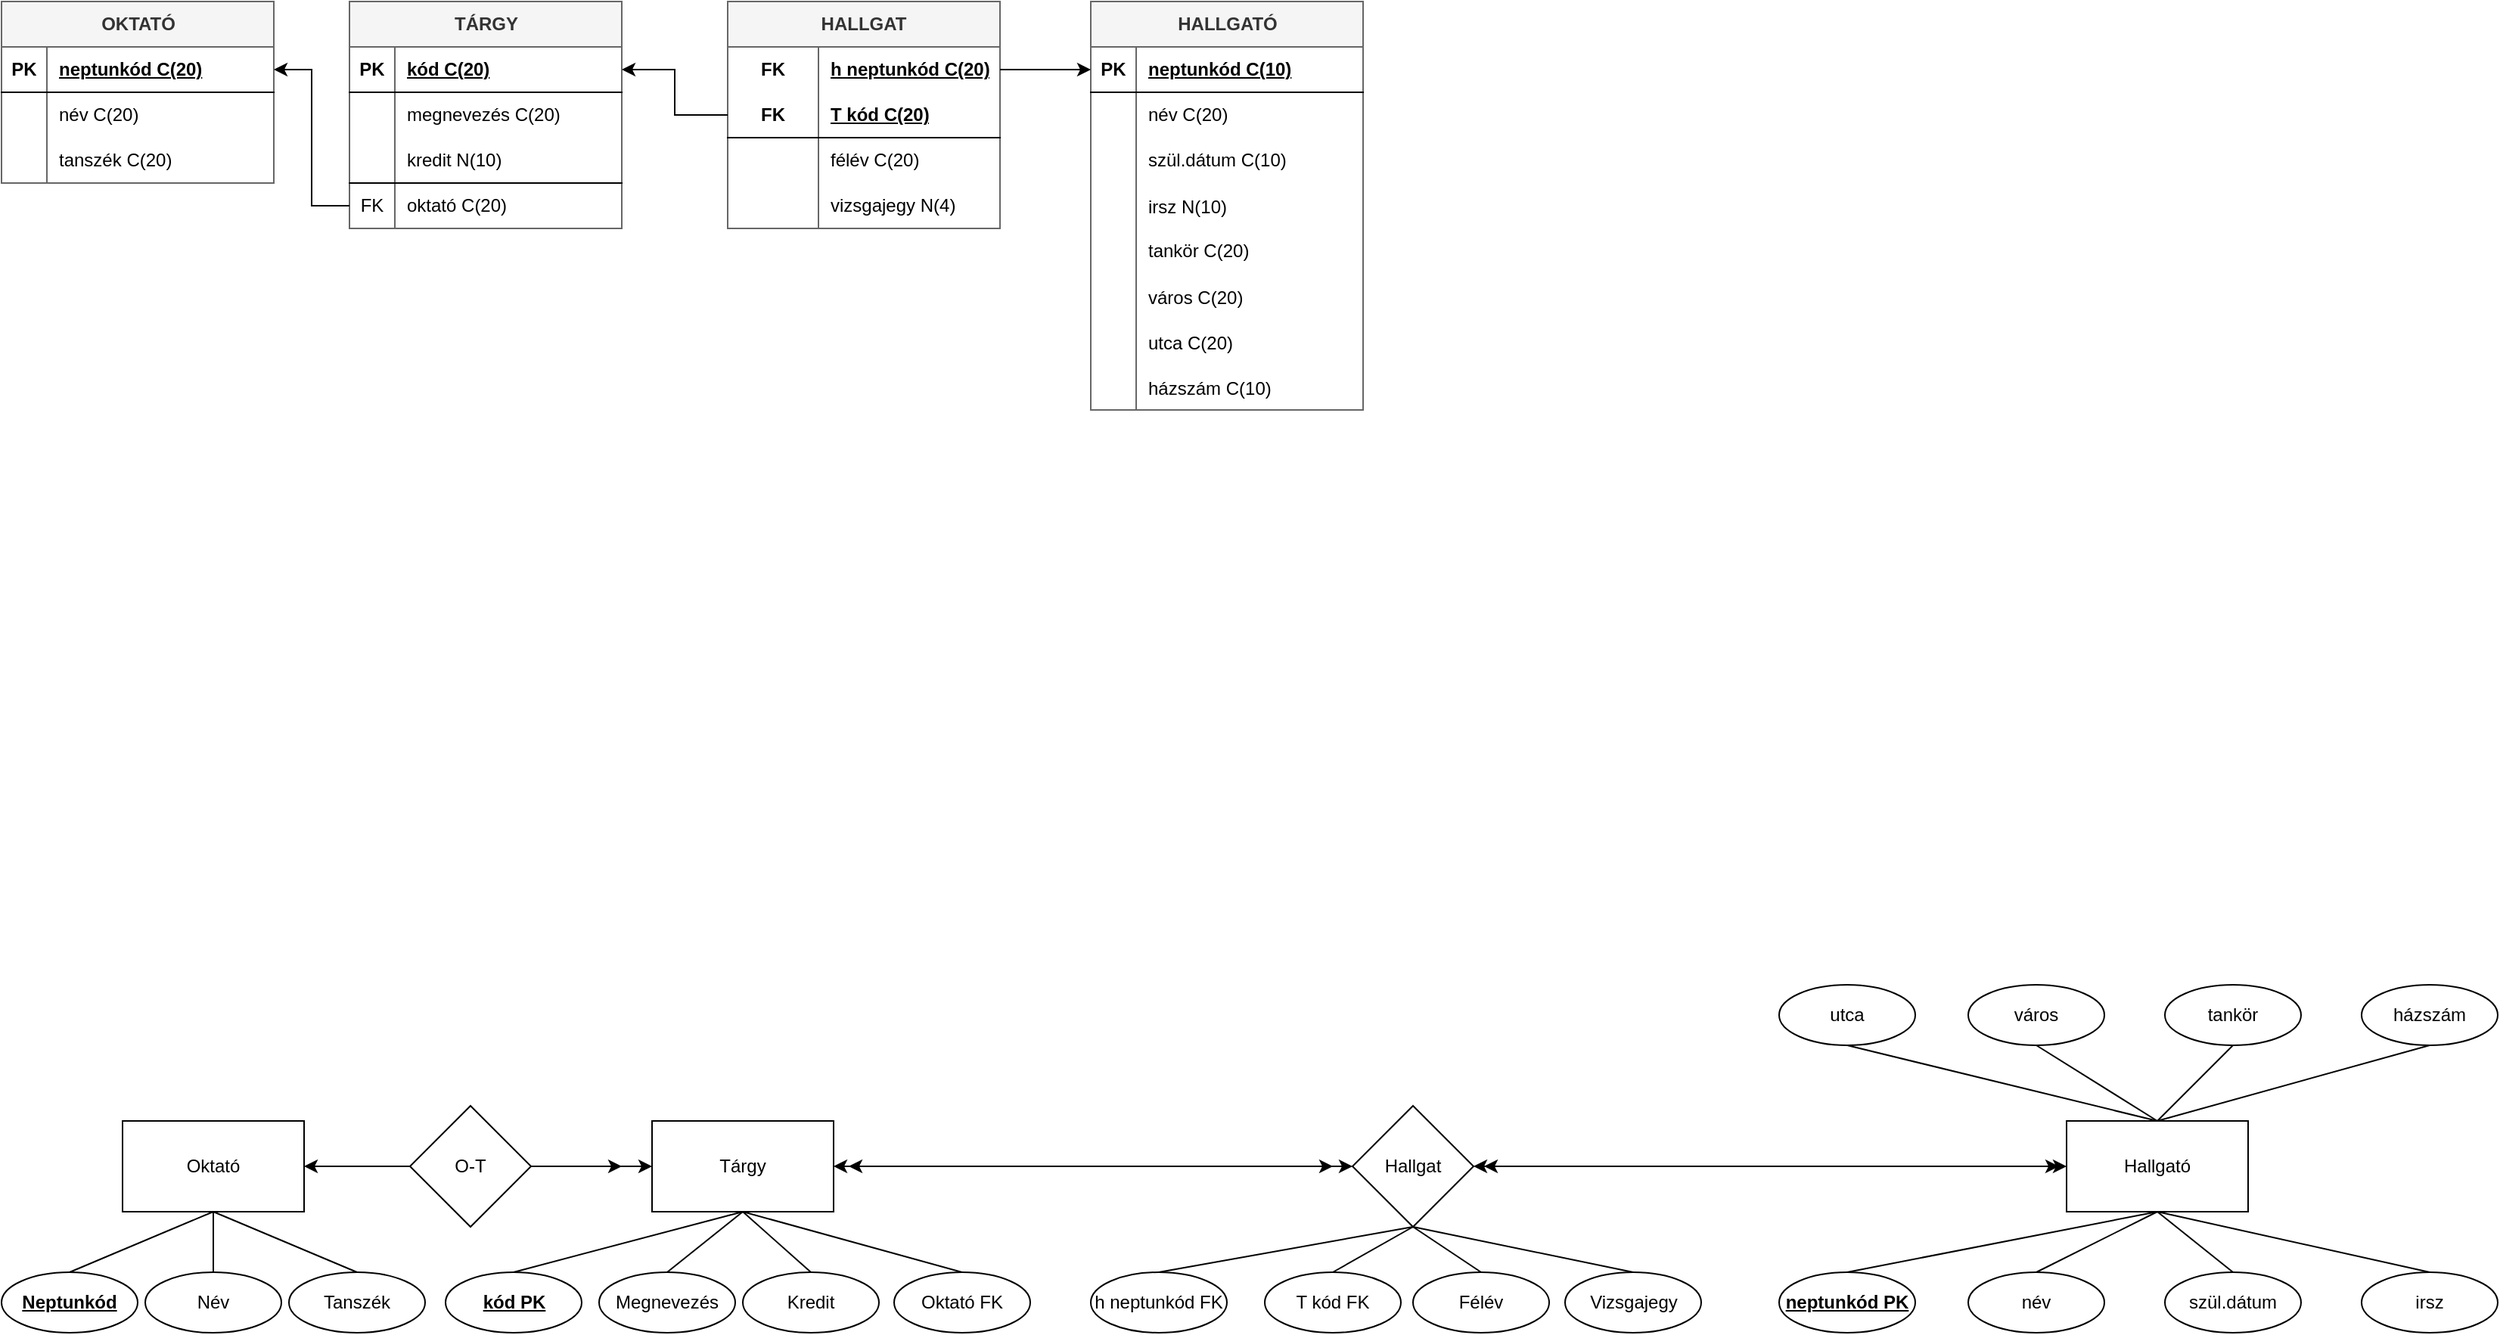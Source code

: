 <mxfile version="26.1.1">
  <diagram name="Page-1" id="Ns-mYcuR6pwTRqaIpOI6">
    <mxGraphModel dx="2098" dy="1310" grid="1" gridSize="10" guides="1" tooltips="1" connect="1" arrows="1" fold="1" page="1" pageScale="1" pageWidth="850" pageHeight="1100" math="0" shadow="0">
      <root>
        <mxCell id="0" />
        <mxCell id="1" parent="0" />
        <mxCell id="OJ9i9CxA9cbUhxCRyyPE-1" value="OKTATÓ" style="shape=table;startSize=30;container=1;collapsible=1;childLayout=tableLayout;fixedRows=1;rowLines=0;fontStyle=1;align=center;resizeLast=1;html=1;fillColor=#f5f5f5;fontColor=#333333;strokeColor=#666666;" vertex="1" parent="1">
          <mxGeometry x="30" y="160" width="180" height="120" as="geometry" />
        </mxCell>
        <mxCell id="OJ9i9CxA9cbUhxCRyyPE-2" value="" style="shape=tableRow;horizontal=0;startSize=0;swimlaneHead=0;swimlaneBody=0;fillColor=none;collapsible=0;dropTarget=0;points=[[0,0.5],[1,0.5]];portConstraint=eastwest;top=0;left=0;right=0;bottom=1;" vertex="1" parent="OJ9i9CxA9cbUhxCRyyPE-1">
          <mxGeometry y="30" width="180" height="30" as="geometry" />
        </mxCell>
        <mxCell id="OJ9i9CxA9cbUhxCRyyPE-3" value="PK" style="shape=partialRectangle;connectable=0;fillColor=none;top=0;left=0;bottom=0;right=0;fontStyle=1;overflow=hidden;whiteSpace=wrap;html=1;" vertex="1" parent="OJ9i9CxA9cbUhxCRyyPE-2">
          <mxGeometry width="30" height="30" as="geometry">
            <mxRectangle width="30" height="30" as="alternateBounds" />
          </mxGeometry>
        </mxCell>
        <mxCell id="OJ9i9CxA9cbUhxCRyyPE-4" value="neptunkód C(20)" style="shape=partialRectangle;connectable=0;fillColor=none;top=0;left=0;bottom=0;right=0;align=left;spacingLeft=6;fontStyle=5;overflow=hidden;whiteSpace=wrap;html=1;" vertex="1" parent="OJ9i9CxA9cbUhxCRyyPE-2">
          <mxGeometry x="30" width="150" height="30" as="geometry">
            <mxRectangle width="150" height="30" as="alternateBounds" />
          </mxGeometry>
        </mxCell>
        <mxCell id="OJ9i9CxA9cbUhxCRyyPE-5" value="" style="shape=tableRow;horizontal=0;startSize=0;swimlaneHead=0;swimlaneBody=0;fillColor=none;collapsible=0;dropTarget=0;points=[[0,0.5],[1,0.5]];portConstraint=eastwest;top=0;left=0;right=0;bottom=0;" vertex="1" parent="OJ9i9CxA9cbUhxCRyyPE-1">
          <mxGeometry y="60" width="180" height="30" as="geometry" />
        </mxCell>
        <mxCell id="OJ9i9CxA9cbUhxCRyyPE-6" value="" style="shape=partialRectangle;connectable=0;fillColor=none;top=0;left=0;bottom=0;right=0;editable=1;overflow=hidden;whiteSpace=wrap;html=1;" vertex="1" parent="OJ9i9CxA9cbUhxCRyyPE-5">
          <mxGeometry width="30" height="30" as="geometry">
            <mxRectangle width="30" height="30" as="alternateBounds" />
          </mxGeometry>
        </mxCell>
        <mxCell id="OJ9i9CxA9cbUhxCRyyPE-7" value="név C(20)" style="shape=partialRectangle;connectable=0;fillColor=none;top=0;left=0;bottom=0;right=0;align=left;spacingLeft=6;overflow=hidden;whiteSpace=wrap;html=1;" vertex="1" parent="OJ9i9CxA9cbUhxCRyyPE-5">
          <mxGeometry x="30" width="150" height="30" as="geometry">
            <mxRectangle width="150" height="30" as="alternateBounds" />
          </mxGeometry>
        </mxCell>
        <mxCell id="OJ9i9CxA9cbUhxCRyyPE-8" value="" style="shape=tableRow;horizontal=0;startSize=0;swimlaneHead=0;swimlaneBody=0;fillColor=none;collapsible=0;dropTarget=0;points=[[0,0.5],[1,0.5]];portConstraint=eastwest;top=0;left=0;right=0;bottom=0;" vertex="1" parent="OJ9i9CxA9cbUhxCRyyPE-1">
          <mxGeometry y="90" width="180" height="30" as="geometry" />
        </mxCell>
        <mxCell id="OJ9i9CxA9cbUhxCRyyPE-9" value="" style="shape=partialRectangle;connectable=0;fillColor=none;top=0;left=0;bottom=0;right=0;editable=1;overflow=hidden;whiteSpace=wrap;html=1;" vertex="1" parent="OJ9i9CxA9cbUhxCRyyPE-8">
          <mxGeometry width="30" height="30" as="geometry">
            <mxRectangle width="30" height="30" as="alternateBounds" />
          </mxGeometry>
        </mxCell>
        <mxCell id="OJ9i9CxA9cbUhxCRyyPE-10" value="tanszék C(20)" style="shape=partialRectangle;connectable=0;fillColor=none;top=0;left=0;bottom=0;right=0;align=left;spacingLeft=6;overflow=hidden;whiteSpace=wrap;html=1;" vertex="1" parent="OJ9i9CxA9cbUhxCRyyPE-8">
          <mxGeometry x="30" width="150" height="30" as="geometry">
            <mxRectangle width="150" height="30" as="alternateBounds" />
          </mxGeometry>
        </mxCell>
        <mxCell id="OJ9i9CxA9cbUhxCRyyPE-14" value="TÁRGY" style="shape=table;startSize=30;container=1;collapsible=1;childLayout=tableLayout;fixedRows=1;rowLines=0;fontStyle=1;align=center;resizeLast=1;html=1;fillColor=#f5f5f5;fontColor=#333333;strokeColor=#666666;" vertex="1" parent="1">
          <mxGeometry x="260" y="160" width="180" height="150" as="geometry" />
        </mxCell>
        <mxCell id="OJ9i9CxA9cbUhxCRyyPE-15" value="" style="shape=tableRow;horizontal=0;startSize=0;swimlaneHead=0;swimlaneBody=0;fillColor=none;collapsible=0;dropTarget=0;points=[[0,0.5],[1,0.5]];portConstraint=eastwest;top=0;left=0;right=0;bottom=1;" vertex="1" parent="OJ9i9CxA9cbUhxCRyyPE-14">
          <mxGeometry y="30" width="180" height="30" as="geometry" />
        </mxCell>
        <mxCell id="OJ9i9CxA9cbUhxCRyyPE-16" value="PK" style="shape=partialRectangle;connectable=0;fillColor=none;top=0;left=0;bottom=0;right=0;fontStyle=1;overflow=hidden;whiteSpace=wrap;html=1;" vertex="1" parent="OJ9i9CxA9cbUhxCRyyPE-15">
          <mxGeometry width="30" height="30" as="geometry">
            <mxRectangle width="30" height="30" as="alternateBounds" />
          </mxGeometry>
        </mxCell>
        <mxCell id="OJ9i9CxA9cbUhxCRyyPE-17" value="kód C(20)" style="shape=partialRectangle;connectable=0;fillColor=none;top=0;left=0;bottom=0;right=0;align=left;spacingLeft=6;fontStyle=5;overflow=hidden;whiteSpace=wrap;html=1;" vertex="1" parent="OJ9i9CxA9cbUhxCRyyPE-15">
          <mxGeometry x="30" width="150" height="30" as="geometry">
            <mxRectangle width="150" height="30" as="alternateBounds" />
          </mxGeometry>
        </mxCell>
        <mxCell id="OJ9i9CxA9cbUhxCRyyPE-18" value="" style="shape=tableRow;horizontal=0;startSize=0;swimlaneHead=0;swimlaneBody=0;fillColor=none;collapsible=0;dropTarget=0;points=[[0,0.5],[1,0.5]];portConstraint=eastwest;top=0;left=0;right=0;bottom=0;" vertex="1" parent="OJ9i9CxA9cbUhxCRyyPE-14">
          <mxGeometry y="60" width="180" height="30" as="geometry" />
        </mxCell>
        <mxCell id="OJ9i9CxA9cbUhxCRyyPE-19" value="" style="shape=partialRectangle;connectable=0;fillColor=none;top=0;left=0;bottom=0;right=0;editable=1;overflow=hidden;whiteSpace=wrap;html=1;" vertex="1" parent="OJ9i9CxA9cbUhxCRyyPE-18">
          <mxGeometry width="30" height="30" as="geometry">
            <mxRectangle width="30" height="30" as="alternateBounds" />
          </mxGeometry>
        </mxCell>
        <mxCell id="OJ9i9CxA9cbUhxCRyyPE-20" value="megnevezés C(20)" style="shape=partialRectangle;connectable=0;fillColor=none;top=0;left=0;bottom=0;right=0;align=left;spacingLeft=6;overflow=hidden;whiteSpace=wrap;html=1;" vertex="1" parent="OJ9i9CxA9cbUhxCRyyPE-18">
          <mxGeometry x="30" width="150" height="30" as="geometry">
            <mxRectangle width="150" height="30" as="alternateBounds" />
          </mxGeometry>
        </mxCell>
        <mxCell id="OJ9i9CxA9cbUhxCRyyPE-21" value="" style="shape=tableRow;horizontal=0;startSize=0;swimlaneHead=0;swimlaneBody=0;fillColor=none;collapsible=0;dropTarget=0;points=[[0,0.5],[1,0.5]];portConstraint=eastwest;top=0;left=0;right=0;bottom=0;" vertex="1" parent="OJ9i9CxA9cbUhxCRyyPE-14">
          <mxGeometry y="90" width="180" height="30" as="geometry" />
        </mxCell>
        <mxCell id="OJ9i9CxA9cbUhxCRyyPE-22" value="" style="shape=partialRectangle;connectable=0;fillColor=none;top=0;left=0;bottom=0;right=0;editable=1;overflow=hidden;whiteSpace=wrap;html=1;" vertex="1" parent="OJ9i9CxA9cbUhxCRyyPE-21">
          <mxGeometry width="30" height="30" as="geometry">
            <mxRectangle width="30" height="30" as="alternateBounds" />
          </mxGeometry>
        </mxCell>
        <mxCell id="OJ9i9CxA9cbUhxCRyyPE-23" value="kredit N(10)" style="shape=partialRectangle;connectable=0;fillColor=none;top=0;left=0;bottom=0;right=0;align=left;spacingLeft=6;overflow=hidden;whiteSpace=wrap;html=1;" vertex="1" parent="OJ9i9CxA9cbUhxCRyyPE-21">
          <mxGeometry x="30" width="150" height="30" as="geometry">
            <mxRectangle width="150" height="30" as="alternateBounds" />
          </mxGeometry>
        </mxCell>
        <mxCell id="OJ9i9CxA9cbUhxCRyyPE-24" value="" style="shape=tableRow;horizontal=0;startSize=0;swimlaneHead=0;swimlaneBody=0;fillColor=none;collapsible=0;dropTarget=0;points=[[0,0.5],[1,0.5]];portConstraint=eastwest;top=0;left=0;right=0;bottom=0;" vertex="1" parent="OJ9i9CxA9cbUhxCRyyPE-14">
          <mxGeometry y="120" width="180" height="30" as="geometry" />
        </mxCell>
        <mxCell id="OJ9i9CxA9cbUhxCRyyPE-25" value="FK" style="shape=partialRectangle;connectable=0;fillColor=none;top=1;left=0;bottom=0;right=0;editable=1;overflow=hidden;whiteSpace=wrap;html=1;" vertex="1" parent="OJ9i9CxA9cbUhxCRyyPE-24">
          <mxGeometry width="30" height="30" as="geometry">
            <mxRectangle width="30" height="30" as="alternateBounds" />
          </mxGeometry>
        </mxCell>
        <mxCell id="OJ9i9CxA9cbUhxCRyyPE-26" value="&lt;div&gt;oktató C(20)&lt;/div&gt;" style="shape=partialRectangle;connectable=0;fillColor=none;top=1;left=0;bottom=0;right=0;align=left;spacingLeft=6;overflow=hidden;whiteSpace=wrap;html=1;" vertex="1" parent="OJ9i9CxA9cbUhxCRyyPE-24">
          <mxGeometry x="30" width="150" height="30" as="geometry">
            <mxRectangle width="150" height="30" as="alternateBounds" />
          </mxGeometry>
        </mxCell>
        <mxCell id="OJ9i9CxA9cbUhxCRyyPE-102" value="HALLGAT" style="shape=table;startSize=30;container=1;collapsible=1;childLayout=tableLayout;fixedRows=1;rowLines=0;fontStyle=1;align=center;resizeLast=1;html=1;whiteSpace=wrap;fillColor=#f5f5f5;fontColor=#333333;strokeColor=#666666;" vertex="1" parent="1">
          <mxGeometry x="510" y="160" width="180" height="150" as="geometry" />
        </mxCell>
        <mxCell id="OJ9i9CxA9cbUhxCRyyPE-103" value="" style="shape=tableRow;horizontal=0;startSize=0;swimlaneHead=0;swimlaneBody=0;fillColor=none;collapsible=0;dropTarget=0;points=[[0,0.5],[1,0.5]];portConstraint=eastwest;top=0;left=0;right=0;bottom=0;html=1;" vertex="1" parent="OJ9i9CxA9cbUhxCRyyPE-102">
          <mxGeometry y="30" width="180" height="30" as="geometry" />
        </mxCell>
        <mxCell id="OJ9i9CxA9cbUhxCRyyPE-104" value="FK" style="shape=partialRectangle;connectable=0;fillColor=none;top=0;left=0;bottom=0;right=0;fontStyle=1;overflow=hidden;html=1;whiteSpace=wrap;" vertex="1" parent="OJ9i9CxA9cbUhxCRyyPE-103">
          <mxGeometry width="60" height="30" as="geometry">
            <mxRectangle width="60" height="30" as="alternateBounds" />
          </mxGeometry>
        </mxCell>
        <mxCell id="OJ9i9CxA9cbUhxCRyyPE-105" value="h neptunkód C(20)" style="shape=partialRectangle;connectable=0;fillColor=none;top=0;left=0;bottom=0;right=0;align=left;spacingLeft=6;fontStyle=5;overflow=hidden;html=1;whiteSpace=wrap;" vertex="1" parent="OJ9i9CxA9cbUhxCRyyPE-103">
          <mxGeometry x="60" width="120" height="30" as="geometry">
            <mxRectangle width="120" height="30" as="alternateBounds" />
          </mxGeometry>
        </mxCell>
        <mxCell id="OJ9i9CxA9cbUhxCRyyPE-106" value="" style="shape=tableRow;horizontal=0;startSize=0;swimlaneHead=0;swimlaneBody=0;fillColor=none;collapsible=0;dropTarget=0;points=[[0,0.5],[1,0.5]];portConstraint=eastwest;top=0;left=0;right=0;bottom=1;html=1;" vertex="1" parent="OJ9i9CxA9cbUhxCRyyPE-102">
          <mxGeometry y="60" width="180" height="30" as="geometry" />
        </mxCell>
        <mxCell id="OJ9i9CxA9cbUhxCRyyPE-107" value="FK" style="shape=partialRectangle;connectable=0;fillColor=none;top=0;left=0;bottom=0;right=0;fontStyle=1;overflow=hidden;html=1;whiteSpace=wrap;" vertex="1" parent="OJ9i9CxA9cbUhxCRyyPE-106">
          <mxGeometry width="60" height="30" as="geometry">
            <mxRectangle width="60" height="30" as="alternateBounds" />
          </mxGeometry>
        </mxCell>
        <mxCell id="OJ9i9CxA9cbUhxCRyyPE-108" value="T kód C(20)" style="shape=partialRectangle;connectable=0;fillColor=none;top=0;left=0;bottom=0;right=0;align=left;spacingLeft=6;fontStyle=5;overflow=hidden;html=1;whiteSpace=wrap;" vertex="1" parent="OJ9i9CxA9cbUhxCRyyPE-106">
          <mxGeometry x="60" width="120" height="30" as="geometry">
            <mxRectangle width="120" height="30" as="alternateBounds" />
          </mxGeometry>
        </mxCell>
        <mxCell id="OJ9i9CxA9cbUhxCRyyPE-109" value="" style="shape=tableRow;horizontal=0;startSize=0;swimlaneHead=0;swimlaneBody=0;fillColor=none;collapsible=0;dropTarget=0;points=[[0,0.5],[1,0.5]];portConstraint=eastwest;top=0;left=0;right=0;bottom=0;html=1;" vertex="1" parent="OJ9i9CxA9cbUhxCRyyPE-102">
          <mxGeometry y="90" width="180" height="30" as="geometry" />
        </mxCell>
        <mxCell id="OJ9i9CxA9cbUhxCRyyPE-110" value="" style="shape=partialRectangle;connectable=0;fillColor=none;top=0;left=0;bottom=0;right=0;editable=1;overflow=hidden;html=1;whiteSpace=wrap;" vertex="1" parent="OJ9i9CxA9cbUhxCRyyPE-109">
          <mxGeometry width="60" height="30" as="geometry">
            <mxRectangle width="60" height="30" as="alternateBounds" />
          </mxGeometry>
        </mxCell>
        <mxCell id="OJ9i9CxA9cbUhxCRyyPE-111" value="félév C(20)" style="shape=partialRectangle;connectable=0;fillColor=none;top=0;left=0;bottom=0;right=0;align=left;spacingLeft=6;overflow=hidden;html=1;whiteSpace=wrap;" vertex="1" parent="OJ9i9CxA9cbUhxCRyyPE-109">
          <mxGeometry x="60" width="120" height="30" as="geometry">
            <mxRectangle width="120" height="30" as="alternateBounds" />
          </mxGeometry>
        </mxCell>
        <mxCell id="OJ9i9CxA9cbUhxCRyyPE-112" value="" style="shape=tableRow;horizontal=0;startSize=0;swimlaneHead=0;swimlaneBody=0;fillColor=none;collapsible=0;dropTarget=0;points=[[0,0.5],[1,0.5]];portConstraint=eastwest;top=0;left=0;right=0;bottom=0;html=1;" vertex="1" parent="OJ9i9CxA9cbUhxCRyyPE-102">
          <mxGeometry y="120" width="180" height="30" as="geometry" />
        </mxCell>
        <mxCell id="OJ9i9CxA9cbUhxCRyyPE-113" value="" style="shape=partialRectangle;connectable=0;fillColor=none;top=0;left=0;bottom=0;right=0;editable=1;overflow=hidden;html=1;whiteSpace=wrap;" vertex="1" parent="OJ9i9CxA9cbUhxCRyyPE-112">
          <mxGeometry width="60" height="30" as="geometry">
            <mxRectangle width="60" height="30" as="alternateBounds" />
          </mxGeometry>
        </mxCell>
        <mxCell id="OJ9i9CxA9cbUhxCRyyPE-114" value="vizsgajegy N(4)" style="shape=partialRectangle;connectable=0;fillColor=none;top=0;left=0;bottom=0;right=0;align=left;spacingLeft=6;overflow=hidden;html=1;whiteSpace=wrap;" vertex="1" parent="OJ9i9CxA9cbUhxCRyyPE-112">
          <mxGeometry x="60" width="120" height="30" as="geometry">
            <mxRectangle width="120" height="30" as="alternateBounds" />
          </mxGeometry>
        </mxCell>
        <mxCell id="OJ9i9CxA9cbUhxCRyyPE-115" value="HALLGATÓ" style="shape=table;startSize=30;container=1;collapsible=1;childLayout=tableLayout;fixedRows=1;rowLines=0;fontStyle=1;align=center;resizeLast=1;html=1;fillColor=#f5f5f5;fontColor=#333333;strokeColor=#666666;" vertex="1" parent="1">
          <mxGeometry x="750" y="160" width="180" height="270" as="geometry" />
        </mxCell>
        <mxCell id="OJ9i9CxA9cbUhxCRyyPE-116" value="" style="shape=tableRow;horizontal=0;startSize=0;swimlaneHead=0;swimlaneBody=0;fillColor=none;collapsible=0;dropTarget=0;points=[[0,0.5],[1,0.5]];portConstraint=eastwest;top=0;left=0;right=0;bottom=1;" vertex="1" parent="OJ9i9CxA9cbUhxCRyyPE-115">
          <mxGeometry y="30" width="180" height="30" as="geometry" />
        </mxCell>
        <mxCell id="OJ9i9CxA9cbUhxCRyyPE-117" value="PK" style="shape=partialRectangle;connectable=0;fillColor=none;top=0;left=0;bottom=0;right=0;fontStyle=1;overflow=hidden;whiteSpace=wrap;html=1;" vertex="1" parent="OJ9i9CxA9cbUhxCRyyPE-116">
          <mxGeometry width="30" height="30" as="geometry">
            <mxRectangle width="30" height="30" as="alternateBounds" />
          </mxGeometry>
        </mxCell>
        <mxCell id="OJ9i9CxA9cbUhxCRyyPE-118" value="neptunkód C(10)" style="shape=partialRectangle;connectable=0;fillColor=none;top=0;left=0;bottom=0;right=0;align=left;spacingLeft=6;fontStyle=5;overflow=hidden;whiteSpace=wrap;html=1;" vertex="1" parent="OJ9i9CxA9cbUhxCRyyPE-116">
          <mxGeometry x="30" width="150" height="30" as="geometry">
            <mxRectangle width="150" height="30" as="alternateBounds" />
          </mxGeometry>
        </mxCell>
        <mxCell id="OJ9i9CxA9cbUhxCRyyPE-119" value="" style="shape=tableRow;horizontal=0;startSize=0;swimlaneHead=0;swimlaneBody=0;fillColor=none;collapsible=0;dropTarget=0;points=[[0,0.5],[1,0.5]];portConstraint=eastwest;top=0;left=0;right=0;bottom=0;" vertex="1" parent="OJ9i9CxA9cbUhxCRyyPE-115">
          <mxGeometry y="60" width="180" height="30" as="geometry" />
        </mxCell>
        <mxCell id="OJ9i9CxA9cbUhxCRyyPE-120" value="" style="shape=partialRectangle;connectable=0;fillColor=none;top=0;left=0;bottom=0;right=0;editable=1;overflow=hidden;whiteSpace=wrap;html=1;" vertex="1" parent="OJ9i9CxA9cbUhxCRyyPE-119">
          <mxGeometry width="30" height="30" as="geometry">
            <mxRectangle width="30" height="30" as="alternateBounds" />
          </mxGeometry>
        </mxCell>
        <mxCell id="OJ9i9CxA9cbUhxCRyyPE-121" value="&lt;div&gt;név C(20)&lt;/div&gt;" style="shape=partialRectangle;connectable=0;fillColor=none;top=0;left=0;bottom=0;right=0;align=left;spacingLeft=6;overflow=hidden;whiteSpace=wrap;html=1;" vertex="1" parent="OJ9i9CxA9cbUhxCRyyPE-119">
          <mxGeometry x="30" width="150" height="30" as="geometry">
            <mxRectangle width="150" height="30" as="alternateBounds" />
          </mxGeometry>
        </mxCell>
        <mxCell id="OJ9i9CxA9cbUhxCRyyPE-122" value="" style="shape=tableRow;horizontal=0;startSize=0;swimlaneHead=0;swimlaneBody=0;fillColor=none;collapsible=0;dropTarget=0;points=[[0,0.5],[1,0.5]];portConstraint=eastwest;top=0;left=0;right=0;bottom=0;" vertex="1" parent="OJ9i9CxA9cbUhxCRyyPE-115">
          <mxGeometry y="90" width="180" height="30" as="geometry" />
        </mxCell>
        <mxCell id="OJ9i9CxA9cbUhxCRyyPE-123" value="" style="shape=partialRectangle;connectable=0;fillColor=none;top=0;left=0;bottom=0;right=0;editable=1;overflow=hidden;whiteSpace=wrap;html=1;" vertex="1" parent="OJ9i9CxA9cbUhxCRyyPE-122">
          <mxGeometry width="30" height="30" as="geometry">
            <mxRectangle width="30" height="30" as="alternateBounds" />
          </mxGeometry>
        </mxCell>
        <mxCell id="OJ9i9CxA9cbUhxCRyyPE-124" value="szül.dátum C(10)" style="shape=partialRectangle;connectable=0;fillColor=none;top=0;left=0;bottom=0;right=0;align=left;spacingLeft=6;overflow=hidden;whiteSpace=wrap;html=1;" vertex="1" parent="OJ9i9CxA9cbUhxCRyyPE-122">
          <mxGeometry x="30" width="150" height="30" as="geometry">
            <mxRectangle width="150" height="30" as="alternateBounds" />
          </mxGeometry>
        </mxCell>
        <mxCell id="OJ9i9CxA9cbUhxCRyyPE-129" value="" style="shape=tableRow;horizontal=0;startSize=0;swimlaneHead=0;swimlaneBody=0;fillColor=none;collapsible=0;dropTarget=0;points=[[0,0.5],[1,0.5]];portConstraint=eastwest;top=0;left=0;right=0;bottom=0;" vertex="1" parent="OJ9i9CxA9cbUhxCRyyPE-115">
          <mxGeometry y="120" width="180" height="30" as="geometry" />
        </mxCell>
        <mxCell id="OJ9i9CxA9cbUhxCRyyPE-130" value="" style="shape=partialRectangle;connectable=0;fillColor=none;top=0;left=0;bottom=0;right=0;editable=1;overflow=hidden;" vertex="1" parent="OJ9i9CxA9cbUhxCRyyPE-129">
          <mxGeometry width="30" height="30" as="geometry">
            <mxRectangle width="30" height="30" as="alternateBounds" />
          </mxGeometry>
        </mxCell>
        <mxCell id="OJ9i9CxA9cbUhxCRyyPE-131" value="irsz N(10)" style="shape=partialRectangle;connectable=0;fillColor=none;top=0;left=0;bottom=0;right=0;align=left;spacingLeft=6;overflow=hidden;" vertex="1" parent="OJ9i9CxA9cbUhxCRyyPE-129">
          <mxGeometry x="30" width="150" height="30" as="geometry">
            <mxRectangle width="150" height="30" as="alternateBounds" />
          </mxGeometry>
        </mxCell>
        <mxCell id="OJ9i9CxA9cbUhxCRyyPE-125" value="" style="shape=tableRow;horizontal=0;startSize=0;swimlaneHead=0;swimlaneBody=0;fillColor=none;collapsible=0;dropTarget=0;points=[[0,0.5],[1,0.5]];portConstraint=eastwest;top=0;left=0;right=0;bottom=0;" vertex="1" parent="OJ9i9CxA9cbUhxCRyyPE-115">
          <mxGeometry y="150" width="180" height="30" as="geometry" />
        </mxCell>
        <mxCell id="OJ9i9CxA9cbUhxCRyyPE-126" value="" style="shape=partialRectangle;connectable=0;fillColor=none;top=0;left=0;bottom=0;right=0;editable=1;overflow=hidden;whiteSpace=wrap;html=1;" vertex="1" parent="OJ9i9CxA9cbUhxCRyyPE-125">
          <mxGeometry width="30" height="30" as="geometry">
            <mxRectangle width="30" height="30" as="alternateBounds" />
          </mxGeometry>
        </mxCell>
        <mxCell id="OJ9i9CxA9cbUhxCRyyPE-127" value="tankör C(20)" style="shape=partialRectangle;connectable=0;fillColor=none;top=0;left=0;bottom=0;right=0;align=left;spacingLeft=6;overflow=hidden;whiteSpace=wrap;html=1;" vertex="1" parent="OJ9i9CxA9cbUhxCRyyPE-125">
          <mxGeometry x="30" width="150" height="30" as="geometry">
            <mxRectangle width="150" height="30" as="alternateBounds" />
          </mxGeometry>
        </mxCell>
        <mxCell id="OJ9i9CxA9cbUhxCRyyPE-132" value="" style="shape=tableRow;horizontal=0;startSize=0;swimlaneHead=0;swimlaneBody=0;fillColor=none;collapsible=0;dropTarget=0;points=[[0,0.5],[1,0.5]];portConstraint=eastwest;top=0;left=0;right=0;bottom=0;" vertex="1" parent="OJ9i9CxA9cbUhxCRyyPE-115">
          <mxGeometry y="180" width="180" height="30" as="geometry" />
        </mxCell>
        <mxCell id="OJ9i9CxA9cbUhxCRyyPE-133" value="" style="shape=partialRectangle;connectable=0;fillColor=none;top=0;left=0;bottom=0;right=0;editable=1;overflow=hidden;" vertex="1" parent="OJ9i9CxA9cbUhxCRyyPE-132">
          <mxGeometry width="30" height="30" as="geometry">
            <mxRectangle width="30" height="30" as="alternateBounds" />
          </mxGeometry>
        </mxCell>
        <mxCell id="OJ9i9CxA9cbUhxCRyyPE-134" value="város C(20)" style="shape=partialRectangle;connectable=0;fillColor=none;top=0;left=0;bottom=0;right=0;align=left;spacingLeft=6;overflow=hidden;" vertex="1" parent="OJ9i9CxA9cbUhxCRyyPE-132">
          <mxGeometry x="30" width="150" height="30" as="geometry">
            <mxRectangle width="150" height="30" as="alternateBounds" />
          </mxGeometry>
        </mxCell>
        <mxCell id="OJ9i9CxA9cbUhxCRyyPE-136" value="" style="shape=tableRow;horizontal=0;startSize=0;swimlaneHead=0;swimlaneBody=0;fillColor=none;collapsible=0;dropTarget=0;points=[[0,0.5],[1,0.5]];portConstraint=eastwest;top=0;left=0;right=0;bottom=0;" vertex="1" parent="OJ9i9CxA9cbUhxCRyyPE-115">
          <mxGeometry y="210" width="180" height="30" as="geometry" />
        </mxCell>
        <mxCell id="OJ9i9CxA9cbUhxCRyyPE-137" value="" style="shape=partialRectangle;connectable=0;fillColor=none;top=0;left=0;bottom=0;right=0;editable=1;overflow=hidden;" vertex="1" parent="OJ9i9CxA9cbUhxCRyyPE-136">
          <mxGeometry width="30" height="30" as="geometry">
            <mxRectangle width="30" height="30" as="alternateBounds" />
          </mxGeometry>
        </mxCell>
        <mxCell id="OJ9i9CxA9cbUhxCRyyPE-138" value="utca C(20)" style="shape=partialRectangle;connectable=0;fillColor=none;top=0;left=0;bottom=0;right=0;align=left;spacingLeft=6;overflow=hidden;" vertex="1" parent="OJ9i9CxA9cbUhxCRyyPE-136">
          <mxGeometry x="30" width="150" height="30" as="geometry">
            <mxRectangle width="150" height="30" as="alternateBounds" />
          </mxGeometry>
        </mxCell>
        <mxCell id="OJ9i9CxA9cbUhxCRyyPE-140" value="" style="shape=tableRow;horizontal=0;startSize=0;swimlaneHead=0;swimlaneBody=0;fillColor=none;collapsible=0;dropTarget=0;points=[[0,0.5],[1,0.5]];portConstraint=eastwest;top=0;left=0;right=0;bottom=0;" vertex="1" parent="OJ9i9CxA9cbUhxCRyyPE-115">
          <mxGeometry y="240" width="180" height="30" as="geometry" />
        </mxCell>
        <mxCell id="OJ9i9CxA9cbUhxCRyyPE-141" value="" style="shape=partialRectangle;connectable=0;fillColor=none;top=0;left=0;bottom=0;right=0;editable=1;overflow=hidden;" vertex="1" parent="OJ9i9CxA9cbUhxCRyyPE-140">
          <mxGeometry width="30" height="30" as="geometry">
            <mxRectangle width="30" height="30" as="alternateBounds" />
          </mxGeometry>
        </mxCell>
        <mxCell id="OJ9i9CxA9cbUhxCRyyPE-142" value="házszám C(10)" style="shape=partialRectangle;connectable=0;fillColor=none;top=0;left=0;bottom=0;right=0;align=left;spacingLeft=6;overflow=hidden;" vertex="1" parent="OJ9i9CxA9cbUhxCRyyPE-140">
          <mxGeometry x="30" width="150" height="30" as="geometry">
            <mxRectangle width="150" height="30" as="alternateBounds" />
          </mxGeometry>
        </mxCell>
        <mxCell id="OJ9i9CxA9cbUhxCRyyPE-143" style="edgeStyle=orthogonalEdgeStyle;rounded=0;orthogonalLoop=1;jettySize=auto;html=1;exitX=0;exitY=0.5;exitDx=0;exitDy=0;entryX=1;entryY=0.5;entryDx=0;entryDy=0;" edge="1" parent="1" source="OJ9i9CxA9cbUhxCRyyPE-24" target="OJ9i9CxA9cbUhxCRyyPE-2">
          <mxGeometry relative="1" as="geometry" />
        </mxCell>
        <mxCell id="OJ9i9CxA9cbUhxCRyyPE-144" style="edgeStyle=orthogonalEdgeStyle;rounded=0;orthogonalLoop=1;jettySize=auto;html=1;exitX=0;exitY=0.5;exitDx=0;exitDy=0;entryX=1;entryY=0.5;entryDx=0;entryDy=0;" edge="1" parent="1" source="OJ9i9CxA9cbUhxCRyyPE-106" target="OJ9i9CxA9cbUhxCRyyPE-15">
          <mxGeometry relative="1" as="geometry" />
        </mxCell>
        <mxCell id="OJ9i9CxA9cbUhxCRyyPE-145" style="edgeStyle=orthogonalEdgeStyle;rounded=0;orthogonalLoop=1;jettySize=auto;html=1;exitX=1;exitY=0.5;exitDx=0;exitDy=0;" edge="1" parent="1" source="OJ9i9CxA9cbUhxCRyyPE-103" target="OJ9i9CxA9cbUhxCRyyPE-116">
          <mxGeometry relative="1" as="geometry" />
        </mxCell>
        <mxCell id="OJ9i9CxA9cbUhxCRyyPE-324" value="Hallgató" style="rounded=0;whiteSpace=wrap;html=1;" vertex="1" parent="1">
          <mxGeometry x="1395" y="900" width="120" height="60" as="geometry" />
        </mxCell>
        <mxCell id="OJ9i9CxA9cbUhxCRyyPE-325" value="Tárgy" style="rounded=0;whiteSpace=wrap;html=1;" vertex="1" parent="1">
          <mxGeometry x="460" y="900" width="120" height="60" as="geometry" />
        </mxCell>
        <mxCell id="OJ9i9CxA9cbUhxCRyyPE-326" value="Oktató" style="rounded=0;whiteSpace=wrap;html=1;" vertex="1" parent="1">
          <mxGeometry x="110" y="900" width="120" height="60" as="geometry" />
        </mxCell>
        <mxCell id="OJ9i9CxA9cbUhxCRyyPE-328" value="&lt;b&gt;&lt;u&gt;Neptunkód&lt;/u&gt;&lt;/b&gt;" style="ellipse;whiteSpace=wrap;html=1;" vertex="1" parent="1">
          <mxGeometry x="30" y="1000" width="90" height="40" as="geometry" />
        </mxCell>
        <mxCell id="OJ9i9CxA9cbUhxCRyyPE-329" value="Név" style="ellipse;whiteSpace=wrap;html=1;" vertex="1" parent="1">
          <mxGeometry x="125" y="1000" width="90" height="40" as="geometry" />
        </mxCell>
        <mxCell id="OJ9i9CxA9cbUhxCRyyPE-330" value="Tanszék" style="ellipse;whiteSpace=wrap;html=1;" vertex="1" parent="1">
          <mxGeometry x="220" y="1000" width="90" height="40" as="geometry" />
        </mxCell>
        <mxCell id="OJ9i9CxA9cbUhxCRyyPE-331" value="&lt;b&gt;&lt;u&gt;kód PK&lt;/u&gt;&lt;/b&gt;" style="ellipse;whiteSpace=wrap;html=1;" vertex="1" parent="1">
          <mxGeometry x="323.5" y="1000" width="90" height="40" as="geometry" />
        </mxCell>
        <mxCell id="OJ9i9CxA9cbUhxCRyyPE-332" value="Megnevezés" style="ellipse;whiteSpace=wrap;html=1;" vertex="1" parent="1">
          <mxGeometry x="425" y="1000" width="90" height="40" as="geometry" />
        </mxCell>
        <mxCell id="OJ9i9CxA9cbUhxCRyyPE-333" value="Kredit" style="ellipse;whiteSpace=wrap;html=1;" vertex="1" parent="1">
          <mxGeometry x="520" y="1000" width="90" height="40" as="geometry" />
        </mxCell>
        <mxCell id="OJ9i9CxA9cbUhxCRyyPE-334" value="Oktató FK" style="ellipse;whiteSpace=wrap;html=1;" vertex="1" parent="1">
          <mxGeometry x="620" y="1000" width="90" height="40" as="geometry" />
        </mxCell>
        <mxCell id="OJ9i9CxA9cbUhxCRyyPE-335" value="h neptunkód FK" style="ellipse;whiteSpace=wrap;html=1;" vertex="1" parent="1">
          <mxGeometry x="750" y="1000" width="90" height="40" as="geometry" />
        </mxCell>
        <mxCell id="OJ9i9CxA9cbUhxCRyyPE-336" value="T kód FK" style="ellipse;whiteSpace=wrap;html=1;" vertex="1" parent="1">
          <mxGeometry x="865" y="1000" width="90" height="40" as="geometry" />
        </mxCell>
        <mxCell id="OJ9i9CxA9cbUhxCRyyPE-337" value="Félév" style="ellipse;whiteSpace=wrap;html=1;" vertex="1" parent="1">
          <mxGeometry x="963" y="1000" width="90" height="40" as="geometry" />
        </mxCell>
        <mxCell id="OJ9i9CxA9cbUhxCRyyPE-338" value="" style="endArrow=none;html=1;rounded=0;entryX=0.5;entryY=1;entryDx=0;entryDy=0;exitX=0.5;exitY=0;exitDx=0;exitDy=0;" edge="1" parent="1" source="OJ9i9CxA9cbUhxCRyyPE-330" target="OJ9i9CxA9cbUhxCRyyPE-326">
          <mxGeometry width="50" height="50" relative="1" as="geometry">
            <mxPoint x="370" y="1070" as="sourcePoint" />
            <mxPoint x="420" y="1020" as="targetPoint" />
          </mxGeometry>
        </mxCell>
        <mxCell id="OJ9i9CxA9cbUhxCRyyPE-339" value="" style="endArrow=none;html=1;rounded=0;entryX=0.5;entryY=1;entryDx=0;entryDy=0;exitX=0.5;exitY=0;exitDx=0;exitDy=0;" edge="1" parent="1" source="OJ9i9CxA9cbUhxCRyyPE-329" target="OJ9i9CxA9cbUhxCRyyPE-326">
          <mxGeometry width="50" height="50" relative="1" as="geometry">
            <mxPoint x="370" y="1070" as="sourcePoint" />
            <mxPoint x="420" y="1020" as="targetPoint" />
          </mxGeometry>
        </mxCell>
        <mxCell id="OJ9i9CxA9cbUhxCRyyPE-340" value="" style="endArrow=none;html=1;rounded=0;entryX=0.5;entryY=1;entryDx=0;entryDy=0;exitX=0.5;exitY=0;exitDx=0;exitDy=0;" edge="1" parent="1" source="OJ9i9CxA9cbUhxCRyyPE-328" target="OJ9i9CxA9cbUhxCRyyPE-326">
          <mxGeometry width="50" height="50" relative="1" as="geometry">
            <mxPoint x="370" y="1070" as="sourcePoint" />
            <mxPoint x="420" y="1020" as="targetPoint" />
          </mxGeometry>
        </mxCell>
        <mxCell id="OJ9i9CxA9cbUhxCRyyPE-341" value="" style="endArrow=none;html=1;rounded=0;entryX=0.5;entryY=1;entryDx=0;entryDy=0;exitX=0.5;exitY=0;exitDx=0;exitDy=0;" edge="1" parent="1" source="OJ9i9CxA9cbUhxCRyyPE-331" target="OJ9i9CxA9cbUhxCRyyPE-325">
          <mxGeometry width="50" height="50" relative="1" as="geometry">
            <mxPoint x="370" y="1070" as="sourcePoint" />
            <mxPoint x="420" y="1020" as="targetPoint" />
          </mxGeometry>
        </mxCell>
        <mxCell id="OJ9i9CxA9cbUhxCRyyPE-342" value="" style="endArrow=none;html=1;rounded=0;entryX=0.5;entryY=1;entryDx=0;entryDy=0;exitX=0.5;exitY=0;exitDx=0;exitDy=0;" edge="1" parent="1" source="OJ9i9CxA9cbUhxCRyyPE-332" target="OJ9i9CxA9cbUhxCRyyPE-325">
          <mxGeometry width="50" height="50" relative="1" as="geometry">
            <mxPoint x="370" y="1070" as="sourcePoint" />
            <mxPoint x="420" y="1020" as="targetPoint" />
          </mxGeometry>
        </mxCell>
        <mxCell id="OJ9i9CxA9cbUhxCRyyPE-343" value="" style="endArrow=none;html=1;rounded=0;entryX=0.5;entryY=1;entryDx=0;entryDy=0;exitX=0.5;exitY=0;exitDx=0;exitDy=0;" edge="1" parent="1" source="OJ9i9CxA9cbUhxCRyyPE-333" target="OJ9i9CxA9cbUhxCRyyPE-325">
          <mxGeometry width="50" height="50" relative="1" as="geometry">
            <mxPoint x="370" y="1070" as="sourcePoint" />
            <mxPoint x="420" y="1020" as="targetPoint" />
          </mxGeometry>
        </mxCell>
        <mxCell id="OJ9i9CxA9cbUhxCRyyPE-344" value="" style="endArrow=none;html=1;rounded=0;entryX=0.5;entryY=1;entryDx=0;entryDy=0;exitX=0.5;exitY=0;exitDx=0;exitDy=0;" edge="1" parent="1" source="OJ9i9CxA9cbUhxCRyyPE-334" target="OJ9i9CxA9cbUhxCRyyPE-325">
          <mxGeometry width="50" height="50" relative="1" as="geometry">
            <mxPoint x="370" y="1070" as="sourcePoint" />
            <mxPoint x="420" y="1020" as="targetPoint" />
          </mxGeometry>
        </mxCell>
        <mxCell id="OJ9i9CxA9cbUhxCRyyPE-345" value="Vizsgajegy" style="ellipse;whiteSpace=wrap;html=1;" vertex="1" parent="1">
          <mxGeometry x="1063.5" y="1000" width="90" height="40" as="geometry" />
        </mxCell>
        <mxCell id="OJ9i9CxA9cbUhxCRyyPE-346" value="" style="endArrow=none;html=1;rounded=0;entryX=0.5;entryY=1;entryDx=0;entryDy=0;exitX=0.5;exitY=0;exitDx=0;exitDy=0;" edge="1" parent="1" source="OJ9i9CxA9cbUhxCRyyPE-335">
          <mxGeometry width="50" height="50" relative="1" as="geometry">
            <mxPoint x="800" y="1010" as="sourcePoint" />
            <mxPoint x="963" y="970" as="targetPoint" />
          </mxGeometry>
        </mxCell>
        <mxCell id="OJ9i9CxA9cbUhxCRyyPE-347" value="" style="endArrow=none;html=1;rounded=0;entryX=0.5;entryY=1;entryDx=0;entryDy=0;exitX=0.5;exitY=0;exitDx=0;exitDy=0;" edge="1" parent="1" source="OJ9i9CxA9cbUhxCRyyPE-336">
          <mxGeometry width="50" height="50" relative="1" as="geometry">
            <mxPoint x="793" y="1020" as="sourcePoint" />
            <mxPoint x="963" y="970" as="targetPoint" />
          </mxGeometry>
        </mxCell>
        <mxCell id="OJ9i9CxA9cbUhxCRyyPE-348" value="" style="endArrow=none;html=1;rounded=0;entryX=0.5;entryY=1;entryDx=0;entryDy=0;exitX=0.5;exitY=0;exitDx=0;exitDy=0;" edge="1" parent="1" source="OJ9i9CxA9cbUhxCRyyPE-337">
          <mxGeometry width="50" height="50" relative="1" as="geometry">
            <mxPoint x="793" y="1020" as="sourcePoint" />
            <mxPoint x="963" y="970" as="targetPoint" />
          </mxGeometry>
        </mxCell>
        <mxCell id="OJ9i9CxA9cbUhxCRyyPE-349" value="" style="endArrow=none;html=1;rounded=0;entryX=0.5;entryY=1;entryDx=0;entryDy=0;exitX=0.5;exitY=0;exitDx=0;exitDy=0;" edge="1" parent="1" source="OJ9i9CxA9cbUhxCRyyPE-345">
          <mxGeometry width="50" height="50" relative="1" as="geometry">
            <mxPoint x="793" y="1020" as="sourcePoint" />
            <mxPoint x="963" y="970" as="targetPoint" />
          </mxGeometry>
        </mxCell>
        <mxCell id="OJ9i9CxA9cbUhxCRyyPE-350" value="&lt;u&gt;&lt;b&gt;neptunkód PK&lt;/b&gt;&lt;/u&gt;" style="ellipse;whiteSpace=wrap;html=1;" vertex="1" parent="1">
          <mxGeometry x="1205" y="1000" width="90" height="40" as="geometry" />
        </mxCell>
        <mxCell id="OJ9i9CxA9cbUhxCRyyPE-351" value="név" style="ellipse;whiteSpace=wrap;html=1;" vertex="1" parent="1">
          <mxGeometry x="1330" y="1000" width="90" height="40" as="geometry" />
        </mxCell>
        <mxCell id="OJ9i9CxA9cbUhxCRyyPE-352" value="szül.dátum" style="ellipse;whiteSpace=wrap;html=1;" vertex="1" parent="1">
          <mxGeometry x="1460" y="1000" width="90" height="40" as="geometry" />
        </mxCell>
        <mxCell id="OJ9i9CxA9cbUhxCRyyPE-353" value="irsz" style="ellipse;whiteSpace=wrap;html=1;" vertex="1" parent="1">
          <mxGeometry x="1590" y="1000" width="90" height="40" as="geometry" />
        </mxCell>
        <mxCell id="OJ9i9CxA9cbUhxCRyyPE-354" value="" style="endArrow=none;html=1;rounded=0;entryX=0.5;entryY=1;entryDx=0;entryDy=0;exitX=0.5;exitY=0;exitDx=0;exitDy=0;" edge="1" parent="1" source="OJ9i9CxA9cbUhxCRyyPE-350" target="OJ9i9CxA9cbUhxCRyyPE-324">
          <mxGeometry width="50" height="50" relative="1" as="geometry">
            <mxPoint x="730" y="1040" as="sourcePoint" />
            <mxPoint x="780" y="990" as="targetPoint" />
          </mxGeometry>
        </mxCell>
        <mxCell id="OJ9i9CxA9cbUhxCRyyPE-355" value="" style="endArrow=none;html=1;rounded=0;entryX=0.5;entryY=1;entryDx=0;entryDy=0;exitX=0.5;exitY=0;exitDx=0;exitDy=0;" edge="1" parent="1" source="OJ9i9CxA9cbUhxCRyyPE-351" target="OJ9i9CxA9cbUhxCRyyPE-324">
          <mxGeometry width="50" height="50" relative="1" as="geometry">
            <mxPoint x="730" y="1040" as="sourcePoint" />
            <mxPoint x="780" y="990" as="targetPoint" />
          </mxGeometry>
        </mxCell>
        <mxCell id="OJ9i9CxA9cbUhxCRyyPE-356" value="" style="endArrow=none;html=1;rounded=0;entryX=0.5;entryY=1;entryDx=0;entryDy=0;exitX=0.5;exitY=0;exitDx=0;exitDy=0;" edge="1" parent="1" source="OJ9i9CxA9cbUhxCRyyPE-352" target="OJ9i9CxA9cbUhxCRyyPE-324">
          <mxGeometry width="50" height="50" relative="1" as="geometry">
            <mxPoint x="730" y="1040" as="sourcePoint" />
            <mxPoint x="780" y="990" as="targetPoint" />
          </mxGeometry>
        </mxCell>
        <mxCell id="OJ9i9CxA9cbUhxCRyyPE-357" value="" style="endArrow=none;html=1;rounded=0;entryX=0.5;entryY=1;entryDx=0;entryDy=0;exitX=0.5;exitY=0;exitDx=0;exitDy=0;" edge="1" parent="1" source="OJ9i9CxA9cbUhxCRyyPE-353" target="OJ9i9CxA9cbUhxCRyyPE-324">
          <mxGeometry width="50" height="50" relative="1" as="geometry">
            <mxPoint x="920" y="1030" as="sourcePoint" />
            <mxPoint x="970" y="980" as="targetPoint" />
          </mxGeometry>
        </mxCell>
        <mxCell id="OJ9i9CxA9cbUhxCRyyPE-360" value="tankör" style="ellipse;whiteSpace=wrap;html=1;" vertex="1" parent="1">
          <mxGeometry x="1460" y="810" width="90" height="40" as="geometry" />
        </mxCell>
        <mxCell id="OJ9i9CxA9cbUhxCRyyPE-362" value="" style="endArrow=none;html=1;rounded=0;entryX=0.5;entryY=1;entryDx=0;entryDy=0;exitX=0.5;exitY=0;exitDx=0;exitDy=0;" edge="1" parent="1" source="OJ9i9CxA9cbUhxCRyyPE-324" target="OJ9i9CxA9cbUhxCRyyPE-360">
          <mxGeometry width="50" height="50" relative="1" as="geometry">
            <mxPoint x="1070" y="660" as="sourcePoint" />
            <mxPoint x="1120" y="610" as="targetPoint" />
          </mxGeometry>
        </mxCell>
        <mxCell id="OJ9i9CxA9cbUhxCRyyPE-363" value="város" style="ellipse;whiteSpace=wrap;html=1;" vertex="1" parent="1">
          <mxGeometry x="1330" y="810" width="90" height="40" as="geometry" />
        </mxCell>
        <mxCell id="OJ9i9CxA9cbUhxCRyyPE-364" value="" style="endArrow=none;html=1;rounded=0;entryX=0.5;entryY=1;entryDx=0;entryDy=0;exitX=0.5;exitY=0;exitDx=0;exitDy=0;" edge="1" parent="1" source="OJ9i9CxA9cbUhxCRyyPE-324" target="OJ9i9CxA9cbUhxCRyyPE-363">
          <mxGeometry width="50" height="50" relative="1" as="geometry">
            <mxPoint x="1070" y="660" as="sourcePoint" />
            <mxPoint x="1120" y="610" as="targetPoint" />
          </mxGeometry>
        </mxCell>
        <mxCell id="OJ9i9CxA9cbUhxCRyyPE-365" value="házszám" style="ellipse;whiteSpace=wrap;html=1;" vertex="1" parent="1">
          <mxGeometry x="1590" y="810" width="90" height="40" as="geometry" />
        </mxCell>
        <mxCell id="OJ9i9CxA9cbUhxCRyyPE-366" value="utca" style="ellipse;whiteSpace=wrap;html=1;" vertex="1" parent="1">
          <mxGeometry x="1205" y="810" width="90" height="40" as="geometry" />
        </mxCell>
        <mxCell id="OJ9i9CxA9cbUhxCRyyPE-367" value="" style="endArrow=none;html=1;rounded=0;entryX=0.5;entryY=1;entryDx=0;entryDy=0;exitX=0.5;exitY=0;exitDx=0;exitDy=0;" edge="1" parent="1" source="OJ9i9CxA9cbUhxCRyyPE-324" target="OJ9i9CxA9cbUhxCRyyPE-366">
          <mxGeometry width="50" height="50" relative="1" as="geometry">
            <mxPoint x="1375" y="920" as="sourcePoint" />
            <mxPoint x="1260" y="710" as="targetPoint" />
          </mxGeometry>
        </mxCell>
        <mxCell id="OJ9i9CxA9cbUhxCRyyPE-368" value="" style="endArrow=none;html=1;rounded=0;entryX=0.5;entryY=1;entryDx=0;entryDy=0;exitX=0.5;exitY=0;exitDx=0;exitDy=0;" edge="1" parent="1" source="OJ9i9CxA9cbUhxCRyyPE-324" target="OJ9i9CxA9cbUhxCRyyPE-365">
          <mxGeometry width="50" height="50" relative="1" as="geometry">
            <mxPoint x="1070" y="660" as="sourcePoint" />
            <mxPoint x="1120" y="610" as="targetPoint" />
          </mxGeometry>
        </mxCell>
        <mxCell id="OJ9i9CxA9cbUhxCRyyPE-371" value="O-T" style="rhombus;whiteSpace=wrap;html=1;" vertex="1" parent="1">
          <mxGeometry x="300" y="890" width="80" height="80" as="geometry" />
        </mxCell>
        <mxCell id="OJ9i9CxA9cbUhxCRyyPE-372" value="" style="endArrow=classic;html=1;rounded=0;entryX=1;entryY=0.5;entryDx=0;entryDy=0;exitX=0;exitY=0.5;exitDx=0;exitDy=0;" edge="1" parent="1" source="OJ9i9CxA9cbUhxCRyyPE-371" target="OJ9i9CxA9cbUhxCRyyPE-326">
          <mxGeometry width="50" height="50" relative="1" as="geometry">
            <mxPoint x="550" y="860" as="sourcePoint" />
            <mxPoint x="540" y="750" as="targetPoint" />
          </mxGeometry>
        </mxCell>
        <mxCell id="OJ9i9CxA9cbUhxCRyyPE-373" value="" style="endArrow=classic;html=1;rounded=0;entryX=0;entryY=0.5;entryDx=0;entryDy=0;exitX=1;exitY=0.5;exitDx=0;exitDy=0;" edge="1" parent="1" source="OJ9i9CxA9cbUhxCRyyPE-371" target="OJ9i9CxA9cbUhxCRyyPE-325">
          <mxGeometry width="50" height="50" relative="1" as="geometry">
            <mxPoint x="390" y="900" as="sourcePoint" />
            <mxPoint x="440" y="850" as="targetPoint" />
          </mxGeometry>
        </mxCell>
        <mxCell id="OJ9i9CxA9cbUhxCRyyPE-374" value="" style="endArrow=classic;html=1;rounded=0;exitX=1;exitY=0.5;exitDx=0;exitDy=0;" edge="1" parent="1" source="OJ9i9CxA9cbUhxCRyyPE-371">
          <mxGeometry width="50" height="50" relative="1" as="geometry">
            <mxPoint x="500" y="810" as="sourcePoint" />
            <mxPoint x="440" y="930" as="targetPoint" />
          </mxGeometry>
        </mxCell>
        <mxCell id="OJ9i9CxA9cbUhxCRyyPE-376" value="Hallgat" style="rhombus;whiteSpace=wrap;html=1;" vertex="1" parent="1">
          <mxGeometry x="923" y="890" width="80" height="80" as="geometry" />
        </mxCell>
        <mxCell id="OJ9i9CxA9cbUhxCRyyPE-377" value="" style="endArrow=classic;startArrow=classic;html=1;rounded=0;entryX=0;entryY=0.5;entryDx=0;entryDy=0;exitX=1;exitY=0.5;exitDx=0;exitDy=0;" edge="1" parent="1" source="OJ9i9CxA9cbUhxCRyyPE-325" target="OJ9i9CxA9cbUhxCRyyPE-376">
          <mxGeometry width="50" height="50" relative="1" as="geometry">
            <mxPoint x="690" y="955" as="sourcePoint" />
            <mxPoint x="740" y="905" as="targetPoint" />
          </mxGeometry>
        </mxCell>
        <mxCell id="OJ9i9CxA9cbUhxCRyyPE-378" value="" style="endArrow=classic;startArrow=classic;html=1;rounded=0;" edge="1" parent="1">
          <mxGeometry width="50" height="50" relative="1" as="geometry">
            <mxPoint x="590" y="930" as="sourcePoint" />
            <mxPoint x="910" y="930" as="targetPoint" />
          </mxGeometry>
        </mxCell>
        <mxCell id="OJ9i9CxA9cbUhxCRyyPE-379" value="" style="endArrow=classic;startArrow=classic;html=1;rounded=0;entryX=0;entryY=0.5;entryDx=0;entryDy=0;exitX=1;exitY=0.5;exitDx=0;exitDy=0;" edge="1" parent="1" source="OJ9i9CxA9cbUhxCRyyPE-376" target="OJ9i9CxA9cbUhxCRyyPE-324">
          <mxGeometry width="50" height="50" relative="1" as="geometry">
            <mxPoint x="730" y="1120" as="sourcePoint" />
            <mxPoint x="780" y="1070" as="targetPoint" />
          </mxGeometry>
        </mxCell>
        <mxCell id="OJ9i9CxA9cbUhxCRyyPE-380" value="" style="endArrow=classic;startArrow=classic;html=1;rounded=0;" edge="1" parent="1">
          <mxGeometry width="50" height="50" relative="1" as="geometry">
            <mxPoint x="1010" y="930" as="sourcePoint" />
            <mxPoint x="1390" y="930" as="targetPoint" />
          </mxGeometry>
        </mxCell>
      </root>
    </mxGraphModel>
  </diagram>
</mxfile>
